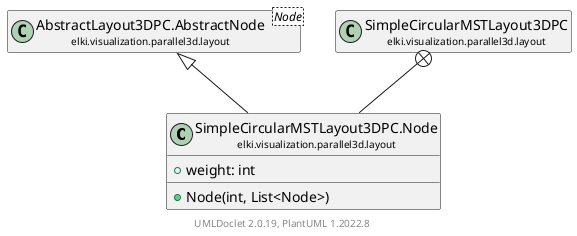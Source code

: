 @startuml
    remove .*\.(Instance|Par|Parameterizer|Factory)$
    set namespaceSeparator none
    hide empty fields
    hide empty methods

    class "<size:14>SimpleCircularMSTLayout3DPC.Node\n<size:10>elki.visualization.parallel3d.layout" as elki.visualization.parallel3d.layout.SimpleCircularMSTLayout3DPC.Node [[SimpleCircularMSTLayout3DPC.Node.html]] {
        +weight: int
        +Node(int, List<Node>)
    }

    class "<size:14>AbstractLayout3DPC.AbstractNode\n<size:10>elki.visualization.parallel3d.layout" as elki.visualization.parallel3d.layout.AbstractLayout3DPC.AbstractNode<Node> [[AbstractLayout3DPC.AbstractNode.html]]
    class "<size:14>SimpleCircularMSTLayout3DPC\n<size:10>elki.visualization.parallel3d.layout" as elki.visualization.parallel3d.layout.SimpleCircularMSTLayout3DPC [[SimpleCircularMSTLayout3DPC.html]]

    elki.visualization.parallel3d.layout.AbstractLayout3DPC.AbstractNode <|-- elki.visualization.parallel3d.layout.SimpleCircularMSTLayout3DPC.Node
    elki.visualization.parallel3d.layout.SimpleCircularMSTLayout3DPC +-- elki.visualization.parallel3d.layout.SimpleCircularMSTLayout3DPC.Node

    center footer UMLDoclet 2.0.19, PlantUML 1.2022.8
@enduml
